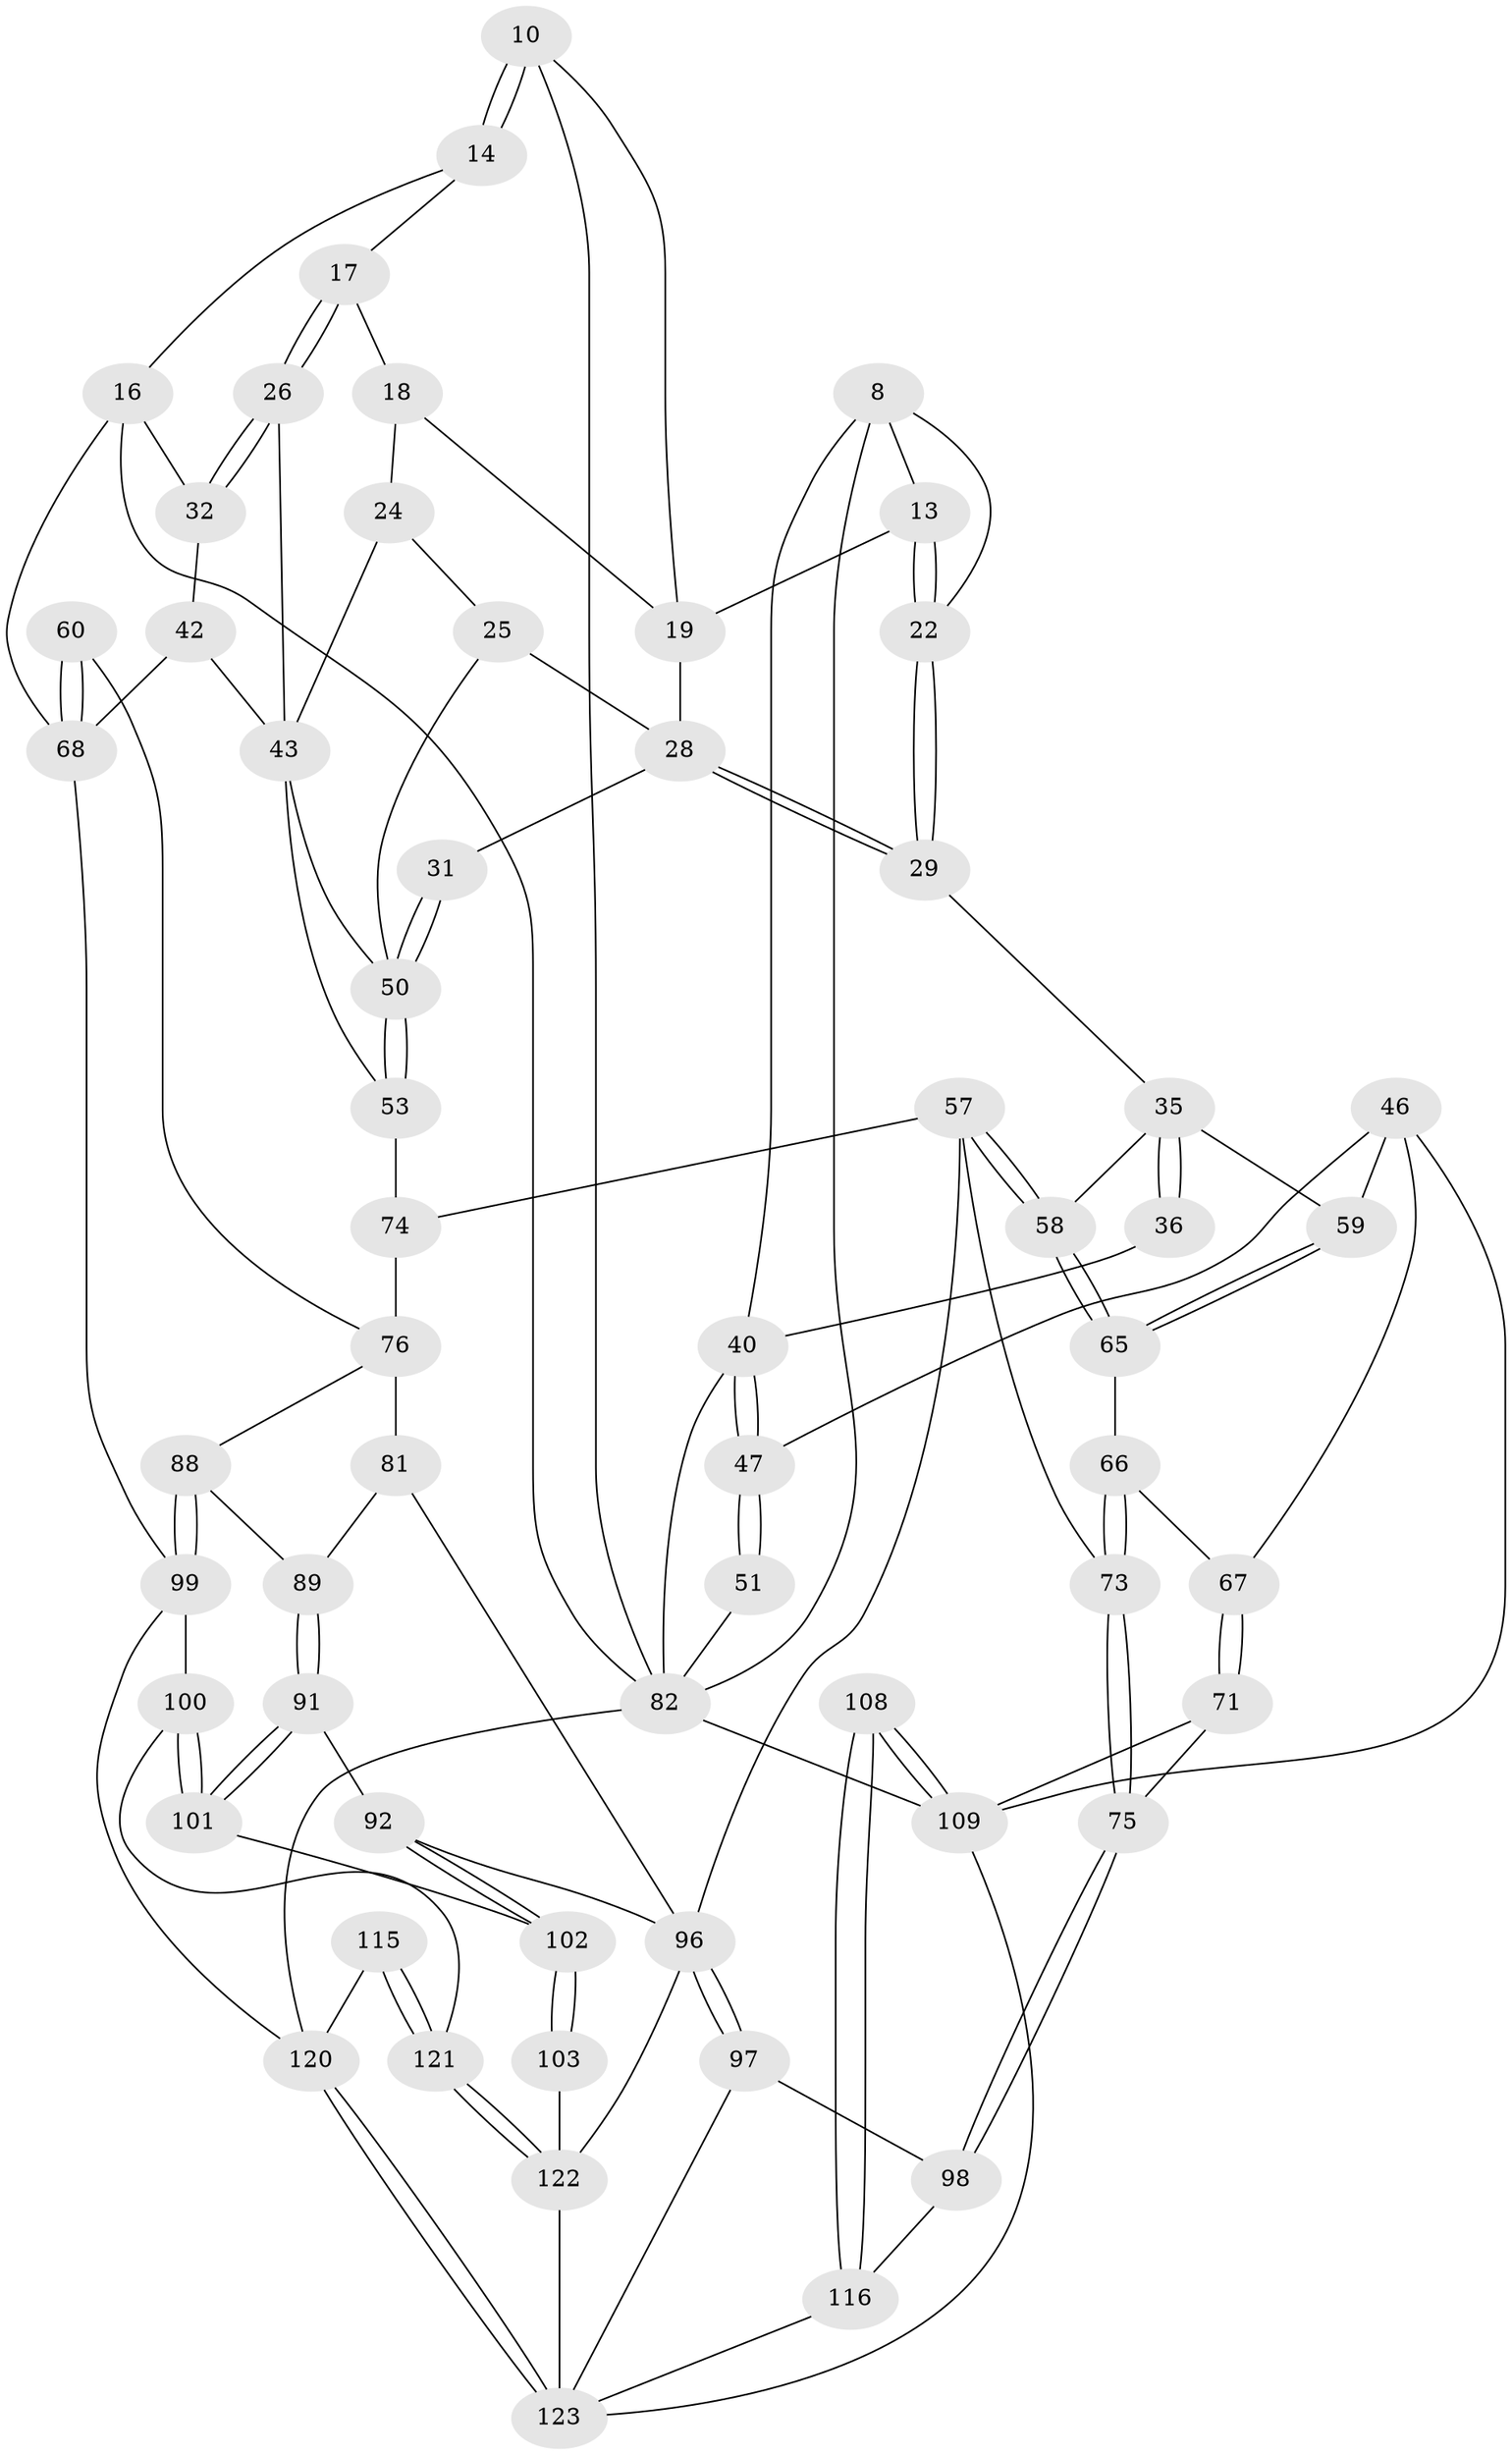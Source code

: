 // original degree distribution, {3: 0.016260162601626018, 4: 0.24390243902439024, 6: 0.21951219512195122, 5: 0.5203252032520326}
// Generated by graph-tools (version 1.1) at 2025/01/03/09/25 05:01:21]
// undirected, 61 vertices, 132 edges
graph export_dot {
graph [start="1"]
  node [color=gray90,style=filled];
  8 [pos="+0.356679158381897+0.11661425777879476",super="+7"];
  10 [pos="+0.78331477437764+0"];
  13 [pos="+0.5139078461351981+0.0330192029650459"];
  14 [pos="+0.9726088904358314+0.10076442093286421"];
  16 [pos="+1+0.12369576978491036",super="+15"];
  17 [pos="+0.8557001010009528+0.08656371290873344"];
  18 [pos="+0.7810111757315519+0.009557086343427501"];
  19 [pos="+0.7720083340257515+0",super="+11+12"];
  22 [pos="+0.4404481570169753+0.1397242973922764"];
  24 [pos="+0.7289121903889343+0.14584945158810128",super="+23"];
  25 [pos="+0.6743579047130277+0.16172527627294594"];
  26 [pos="+0.8653151704117378+0.1875575394465263"];
  28 [pos="+0.5230773405240666+0.23698899580548616",super="+21"];
  29 [pos="+0.49505295728441684+0.23950995991814075"];
  31 [pos="+0.5309660862403586+0.2403880483559977"];
  32 [pos="+0.8769145807496326+0.20225943371401484"];
  35 [pos="+0.2714640405636298+0.226877504748487",super="+34"];
  36 [pos="+0.2780501679873981+0.15272891416722867"];
  40 [pos="+0.13575057692174924+0.05669654982555955",super="+6+9"];
  42 [pos="+0.8276123676732748+0.30413352576168484",super="+41"];
  43 [pos="+0.8192849557644599+0.30371967682402856",super="+37+38"];
  46 [pos="+0.10616666895835741+0.3095023955518552",super="+45"];
  47 [pos="+0.09454539248706044+0.3032040327625329"];
  50 [pos="+0.6256173102376281+0.35173332191430484",super="+39+30"];
  51 [pos="+0+0.22715164302354152"];
  53 [pos="+0.6366311494423177+0.39749327311303345",super="+52"];
  57 [pos="+0.4606518627617579+0.5010309399185761",super="+56"];
  58 [pos="+0.4224921624535231+0.41046776554532904"];
  59 [pos="+0.27286870775586086+0.38854503543017416",super="+44"];
  60 [pos="+0.8737755614310151+0.36256007903938037"];
  65 [pos="+0.2762826141846046+0.40762445472641534"];
  66 [pos="+0.250528806675311+0.4439255178247719"];
  67 [pos="+0.21120959623453667+0.4546567049399542"];
  68 [pos="+1+0.4187089608299819",super="+48+49+54"];
  71 [pos="+0.1558661115998292+0.6243177701747784"];
  73 [pos="+0.388632683731501+0.5371135697436213"];
  74 [pos="+0.7022071854754651+0.519902273919709",super="+55+64"];
  75 [pos="+0.29086468635681934+0.6265983933309467"];
  76 [pos="+0.7203718413505863+0.5478112518372414",super="+63"];
  81 [pos="+0.7364889133626219+0.5921173857317291",super="+77+80"];
  82 [pos="+0+0.7135990885417989",super="+70+4"];
  88 [pos="+0.9092819189170173+0.6648231823328622",super="+87"];
  89 [pos="+0.8140260093358406+0.6463914758176836"];
  91 [pos="+0.8047894993815675+0.6604623040076795"];
  92 [pos="+0.7377910356036809+0.6797809440745143"];
  96 [pos="+0.5474614076378684+0.6538056608293652",super="+79+78+90+93"];
  97 [pos="+0.5188381356007116+0.6955525836346693"];
  98 [pos="+0.36117634136092763+0.7445786337037554"];
  99 [pos="+0.9725567543472771+0.7763823187304947",super="+86"];
  100 [pos="+0.8646443709513796+0.8141030422338297"];
  101 [pos="+0.8192135334522623+0.750521550414127"];
  102 [pos="+0.7567560124894254+0.7609766165786737"];
  103 [pos="+0.7041478398171037+0.7915734761906305"];
  108 [pos="+0.17855491054594044+0.8293375477108252"];
  109 [pos="+0.12872066301702098+0.8251973489681866",super="+83+72+69"];
  115 [pos="+1+1"];
  116 [pos="+0.2685748749232928+0.8790065756377548",super="+114+107"];
  120 [pos="+0.1784280158258279+1",super="+84"];
  121 [pos="+0.8229560213840538+1",super="+112+111"];
  122 [pos="+0.5095034119263799+1",super="+110"];
  123 [pos="+0.37345990322724604+1",super="+119+113"];
  8 -- 22;
  8 -- 40;
  8 -- 82;
  8 -- 13;
  10 -- 14;
  10 -- 14;
  10 -- 82;
  10 -- 19;
  13 -- 22;
  13 -- 22;
  13 -- 19;
  14 -- 17;
  14 -- 16;
  16 -- 82;
  16 -- 32;
  16 -- 68;
  17 -- 18;
  17 -- 26;
  17 -- 26;
  18 -- 19;
  18 -- 24;
  19 -- 28 [weight=2];
  22 -- 29;
  22 -- 29;
  24 -- 25;
  24 -- 43 [weight=2];
  25 -- 28;
  25 -- 50;
  26 -- 32;
  26 -- 32;
  26 -- 43;
  28 -- 29;
  28 -- 29;
  28 -- 31;
  29 -- 35;
  31 -- 50 [weight=2];
  31 -- 50;
  32 -- 42;
  35 -- 36;
  35 -- 36;
  35 -- 59 [weight=2];
  35 -- 58;
  36 -- 40 [weight=2];
  40 -- 47;
  40 -- 47;
  40 -- 82;
  42 -- 43;
  42 -- 68 [weight=2];
  43 -- 50;
  43 -- 53;
  46 -- 47;
  46 -- 109;
  46 -- 59;
  46 -- 67;
  47 -- 51;
  47 -- 51;
  50 -- 53;
  50 -- 53;
  51 -- 82 [weight=2];
  53 -- 74 [weight=2];
  57 -- 58;
  57 -- 58;
  57 -- 73;
  57 -- 96;
  57 -- 74;
  58 -- 65;
  58 -- 65;
  59 -- 65;
  59 -- 65;
  60 -- 68 [weight=2];
  60 -- 68;
  60 -- 76;
  65 -- 66;
  66 -- 67;
  66 -- 73;
  66 -- 73;
  67 -- 71;
  67 -- 71;
  68 -- 99;
  71 -- 75;
  71 -- 109;
  73 -- 75;
  73 -- 75;
  74 -- 76 [weight=2];
  75 -- 98;
  75 -- 98;
  76 -- 88;
  76 -- 81 [weight=2];
  81 -- 96 [weight=2];
  81 -- 89;
  82 -- 120 [weight=2];
  82 -- 109 [weight=2];
  88 -- 89;
  88 -- 99 [weight=2];
  88 -- 99;
  89 -- 91;
  89 -- 91;
  91 -- 92;
  91 -- 101;
  91 -- 101;
  92 -- 102;
  92 -- 102;
  92 -- 96;
  96 -- 97;
  96 -- 97;
  96 -- 122 [weight=2];
  97 -- 98;
  97 -- 123;
  98 -- 116;
  99 -- 100;
  99 -- 120;
  100 -- 101;
  100 -- 101;
  100 -- 121;
  101 -- 102;
  102 -- 103;
  102 -- 103;
  103 -- 122 [weight=2];
  108 -- 109;
  108 -- 109;
  108 -- 116 [weight=2];
  108 -- 116;
  109 -- 123;
  115 -- 121 [weight=2];
  115 -- 121;
  115 -- 120;
  116 -- 123 [weight=2];
  120 -- 123 [weight=2];
  120 -- 123;
  121 -- 122 [weight=2];
  121 -- 122;
  122 -- 123 [weight=2];
}
